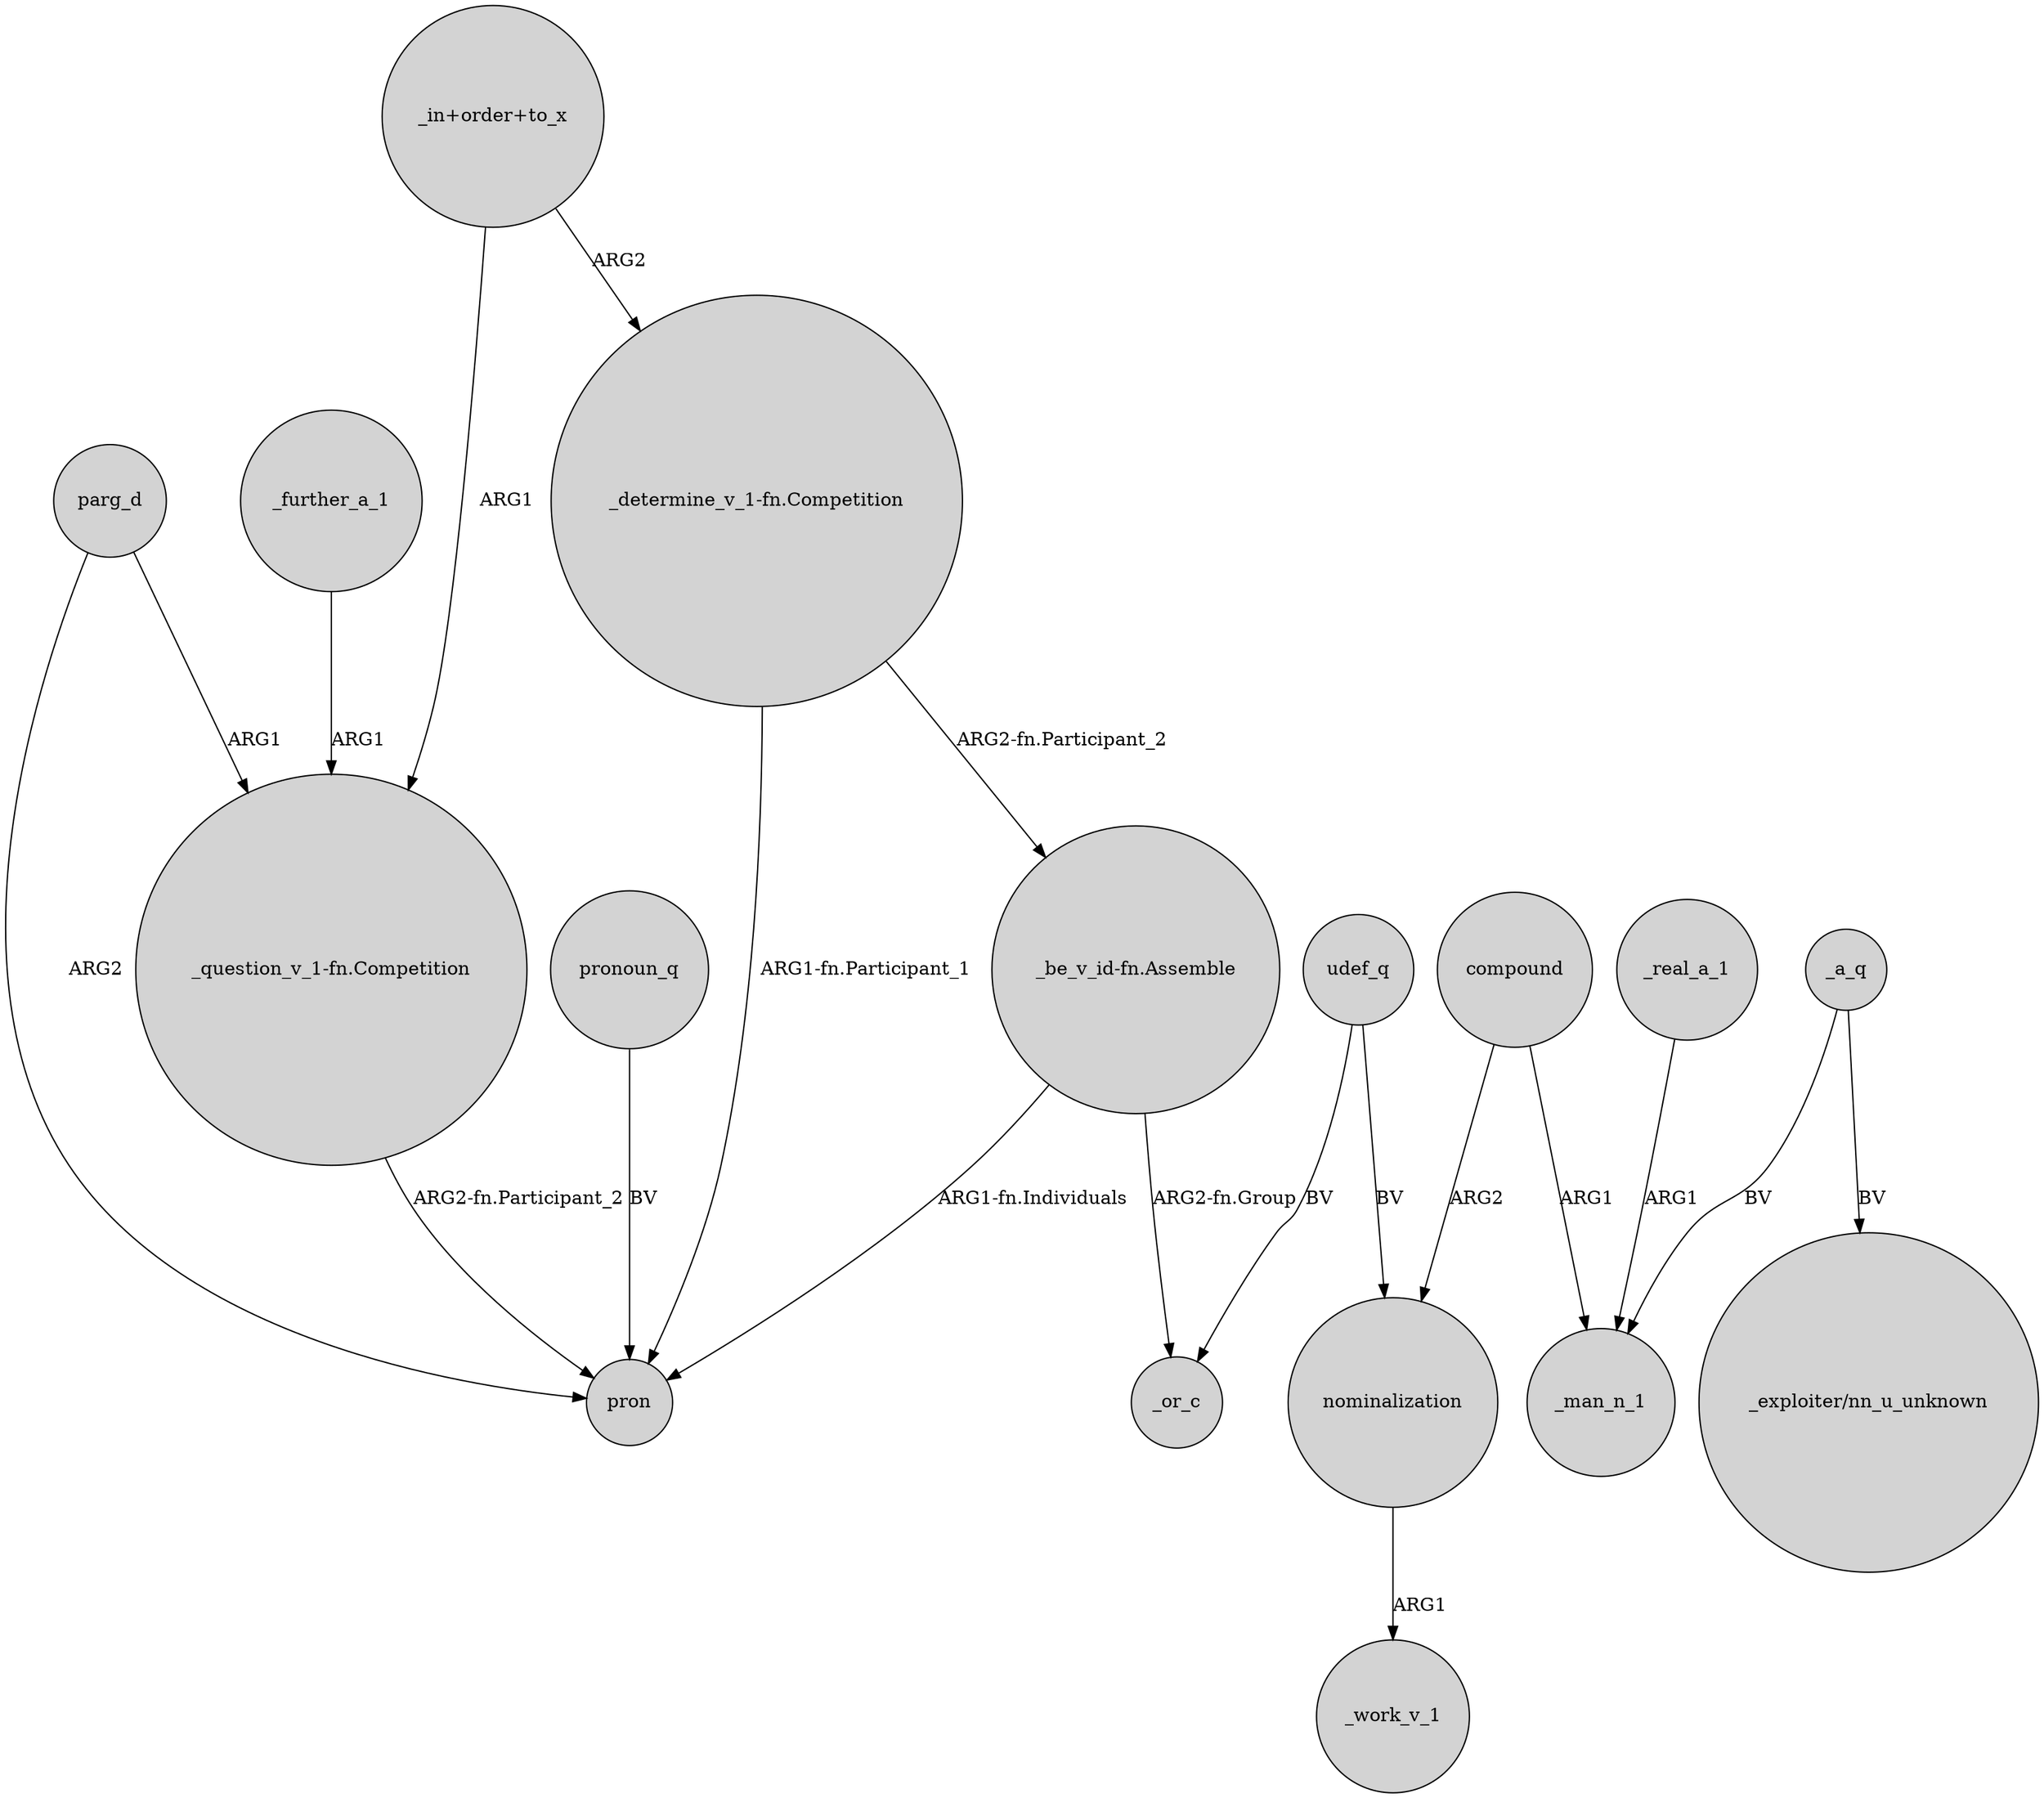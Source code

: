 digraph {
	node [shape=circle style=filled]
	"_determine_v_1-fn.Competition" -> pron [label="ARG1-fn.Participant_1"]
	"_be_v_id-fn.Assemble" -> pron [label="ARG1-fn.Individuals"]
	"_in+order+to_x" -> "_question_v_1-fn.Competition" [label=ARG1]
	"_determine_v_1-fn.Competition" -> "_be_v_id-fn.Assemble" [label="ARG2-fn.Participant_2"]
	parg_d -> pron [label=ARG2]
	udef_q -> nominalization [label=BV]
	_a_q -> _man_n_1 [label=BV]
	"_question_v_1-fn.Competition" -> pron [label="ARG2-fn.Participant_2"]
	_a_q -> "_exploiter/nn_u_unknown" [label=BV]
	"_be_v_id-fn.Assemble" -> _or_c [label="ARG2-fn.Group"]
	compound -> nominalization [label=ARG2]
	udef_q -> _or_c [label=BV]
	pronoun_q -> pron [label=BV]
	_real_a_1 -> _man_n_1 [label=ARG1]
	nominalization -> _work_v_1 [label=ARG1]
	parg_d -> "_question_v_1-fn.Competition" [label=ARG1]
	"_in+order+to_x" -> "_determine_v_1-fn.Competition" [label=ARG2]
	_further_a_1 -> "_question_v_1-fn.Competition" [label=ARG1]
	compound -> _man_n_1 [label=ARG1]
}

